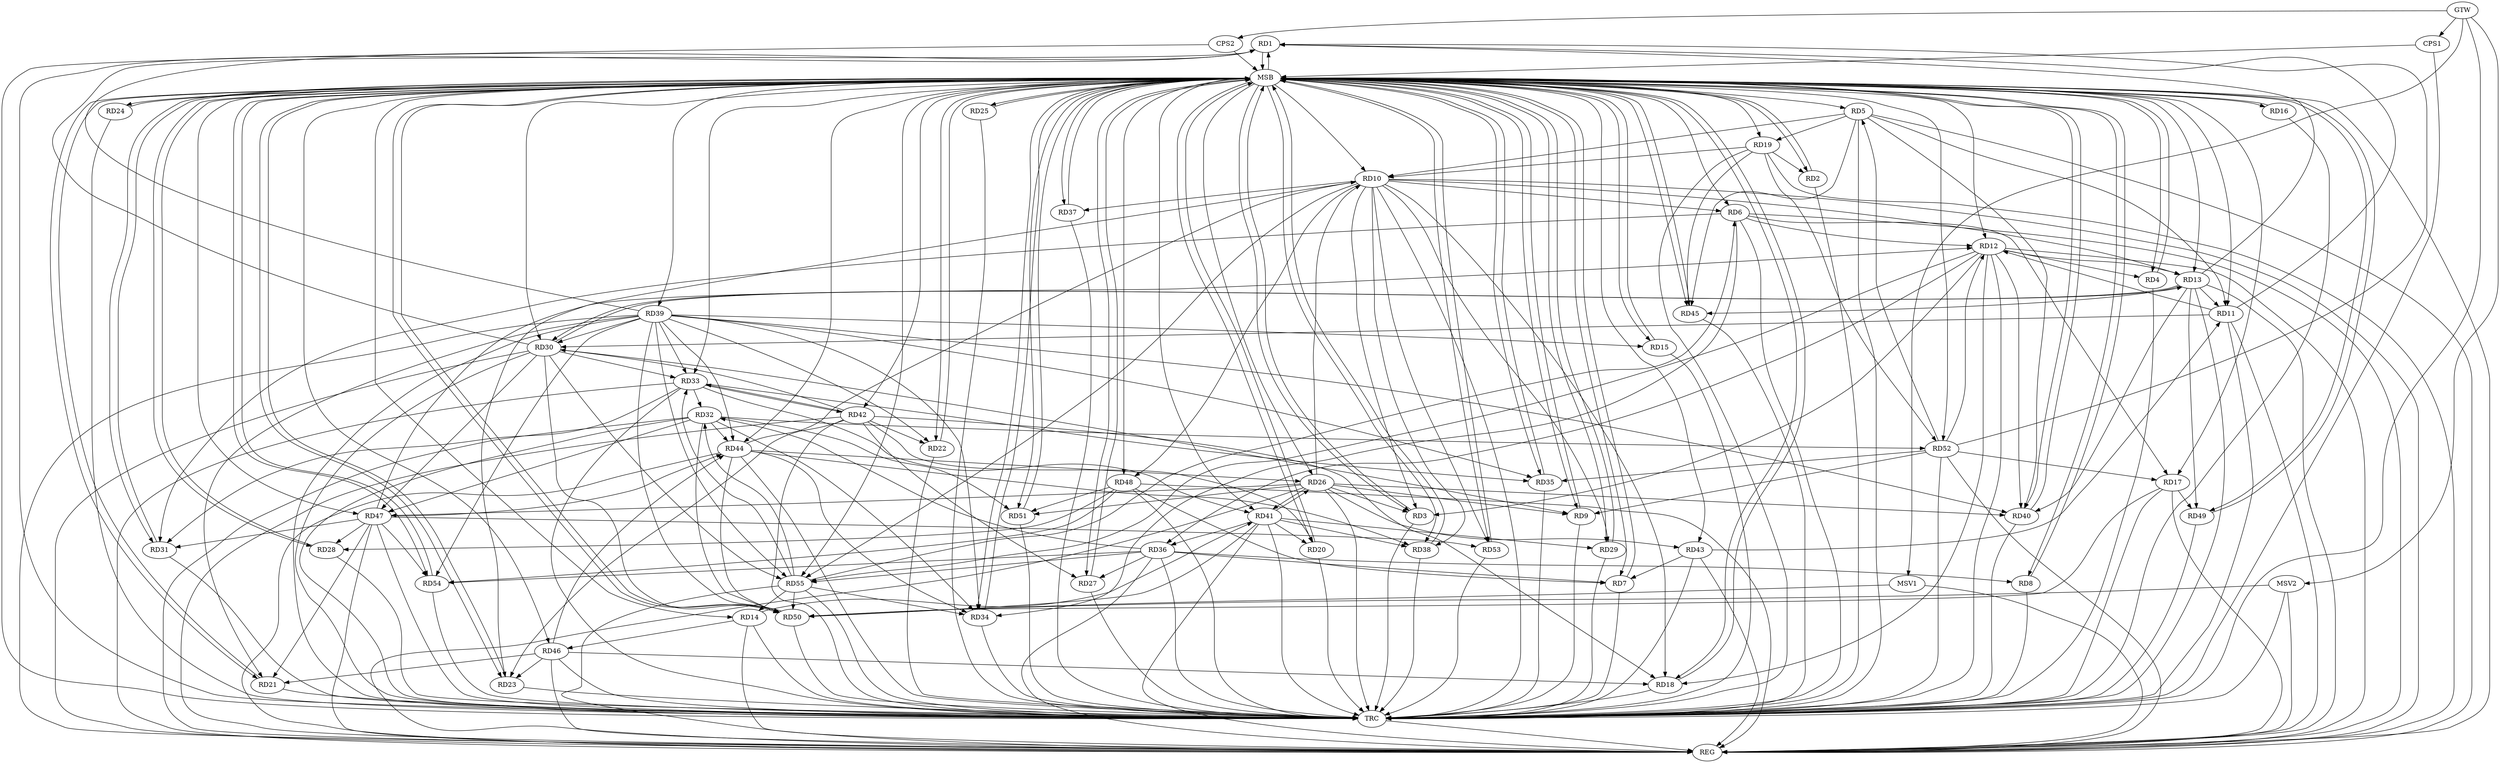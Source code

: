 strict digraph G {
  RD1 [ label="RD1" ];
  RD2 [ label="RD2" ];
  RD3 [ label="RD3" ];
  RD4 [ label="RD4" ];
  RD5 [ label="RD5" ];
  RD6 [ label="RD6" ];
  RD7 [ label="RD7" ];
  RD8 [ label="RD8" ];
  RD9 [ label="RD9" ];
  RD10 [ label="RD10" ];
  RD11 [ label="RD11" ];
  RD12 [ label="RD12" ];
  RD13 [ label="RD13" ];
  RD14 [ label="RD14" ];
  RD15 [ label="RD15" ];
  RD16 [ label="RD16" ];
  RD17 [ label="RD17" ];
  RD18 [ label="RD18" ];
  RD19 [ label="RD19" ];
  RD20 [ label="RD20" ];
  RD21 [ label="RD21" ];
  RD22 [ label="RD22" ];
  RD23 [ label="RD23" ];
  RD24 [ label="RD24" ];
  RD25 [ label="RD25" ];
  RD26 [ label="RD26" ];
  RD27 [ label="RD27" ];
  RD28 [ label="RD28" ];
  RD29 [ label="RD29" ];
  RD30 [ label="RD30" ];
  RD31 [ label="RD31" ];
  RD32 [ label="RD32" ];
  RD33 [ label="RD33" ];
  RD34 [ label="RD34" ];
  RD35 [ label="RD35" ];
  RD36 [ label="RD36" ];
  RD37 [ label="RD37" ];
  RD38 [ label="RD38" ];
  RD39 [ label="RD39" ];
  RD40 [ label="RD40" ];
  RD41 [ label="RD41" ];
  RD42 [ label="RD42" ];
  RD43 [ label="RD43" ];
  RD44 [ label="RD44" ];
  RD45 [ label="RD45" ];
  RD46 [ label="RD46" ];
  RD47 [ label="RD47" ];
  RD48 [ label="RD48" ];
  RD49 [ label="RD49" ];
  RD50 [ label="RD50" ];
  RD51 [ label="RD51" ];
  RD52 [ label="RD52" ];
  RD53 [ label="RD53" ];
  RD54 [ label="RD54" ];
  RD55 [ label="RD55" ];
  CPS1 [ label="CPS1" ];
  CPS2 [ label="CPS2" ];
  GTW [ label="GTW" ];
  REG [ label="REG" ];
  MSB [ label="MSB" ];
  TRC [ label="TRC" ];
  MSV1 [ label="MSV1" ];
  MSV2 [ label="MSV2" ];
  RD11 -> RD1;
  RD13 -> RD1;
  RD30 -> RD1;
  RD39 -> RD1;
  RD52 -> RD1;
  RD19 -> RD2;
  RD10 -> RD3;
  RD12 -> RD3;
  RD26 -> RD3;
  RD12 -> RD4;
  RD5 -> RD10;
  RD5 -> RD11;
  RD5 -> RD19;
  RD5 -> RD40;
  RD5 -> RD45;
  RD52 -> RD5;
  RD10 -> RD6;
  RD6 -> RD12;
  RD6 -> RD17;
  RD6 -> RD31;
  RD6 -> RD34;
  RD55 -> RD6;
  RD36 -> RD7;
  RD43 -> RD7;
  RD48 -> RD7;
  RD36 -> RD8;
  RD26 -> RD9;
  RD30 -> RD9;
  RD52 -> RD9;
  RD10 -> RD13;
  RD10 -> RD18;
  RD19 -> RD10;
  RD10 -> RD23;
  RD26 -> RD10;
  RD10 -> RD29;
  RD10 -> RD37;
  RD10 -> RD38;
  RD44 -> RD10;
  RD10 -> RD48;
  RD10 -> RD53;
  RD10 -> RD55;
  RD11 -> RD12;
  RD13 -> RD11;
  RD11 -> RD30;
  RD43 -> RD11;
  RD12 -> RD13;
  RD12 -> RD18;
  RD12 -> RD36;
  RD12 -> RD40;
  RD47 -> RD12;
  RD52 -> RD12;
  RD12 -> RD55;
  RD13 -> RD30;
  RD30 -> RD13;
  RD13 -> RD40;
  RD13 -> RD45;
  RD13 -> RD49;
  RD14 -> RD41;
  RD14 -> RD46;
  RD55 -> RD14;
  RD39 -> RD15;
  RD17 -> RD49;
  RD17 -> RD50;
  RD52 -> RD17;
  RD42 -> RD18;
  RD46 -> RD18;
  RD19 -> RD45;
  RD19 -> RD52;
  RD41 -> RD20;
  RD42 -> RD20;
  RD39 -> RD21;
  RD46 -> RD21;
  RD47 -> RD21;
  RD39 -> RD22;
  RD42 -> RD22;
  RD42 -> RD23;
  RD46 -> RD23;
  RD26 -> RD40;
  RD26 -> RD41;
  RD41 -> RD26;
  RD26 -> RD43;
  RD44 -> RD26;
  RD26 -> RD47;
  RD26 -> RD51;
  RD36 -> RD27;
  RD42 -> RD27;
  RD47 -> RD28;
  RD48 -> RD28;
  RD41 -> RD29;
  RD30 -> RD33;
  RD39 -> RD30;
  RD42 -> RD30;
  RD30 -> RD47;
  RD30 -> RD50;
  RD30 -> RD55;
  RD33 -> RD31;
  RD47 -> RD31;
  RD33 -> RD32;
  RD32 -> RD34;
  RD36 -> RD32;
  RD32 -> RD44;
  RD32 -> RD47;
  RD32 -> RD50;
  RD32 -> RD51;
  RD32 -> RD52;
  RD55 -> RD32;
  RD33 -> RD35;
  RD39 -> RD33;
  RD33 -> RD41;
  RD33 -> RD42;
  RD42 -> RD33;
  RD55 -> RD33;
  RD39 -> RD34;
  RD44 -> RD34;
  RD55 -> RD34;
  RD39 -> RD35;
  RD52 -> RD35;
  RD41 -> RD36;
  RD36 -> RD54;
  RD36 -> RD55;
  RD41 -> RD38;
  RD44 -> RD38;
  RD39 -> RD40;
  RD39 -> RD44;
  RD39 -> RD50;
  RD39 -> RD54;
  RD39 -> RD55;
  RD41 -> RD50;
  RD46 -> RD44;
  RD47 -> RD44;
  RD44 -> RD50;
  RD47 -> RD53;
  RD47 -> RD54;
  RD48 -> RD51;
  RD48 -> RD54;
  RD55 -> RD50;
  GTW -> CPS1;
  GTW -> CPS2;
  RD5 -> REG;
  RD6 -> REG;
  RD10 -> REG;
  RD11 -> REG;
  RD12 -> REG;
  RD13 -> REG;
  RD14 -> REG;
  RD17 -> REG;
  RD19 -> REG;
  RD26 -> REG;
  RD30 -> REG;
  RD32 -> REG;
  RD33 -> REG;
  RD36 -> REG;
  RD39 -> REG;
  RD41 -> REG;
  RD42 -> REG;
  RD43 -> REG;
  RD44 -> REG;
  RD46 -> REG;
  RD47 -> REG;
  RD48 -> REG;
  RD52 -> REG;
  RD55 -> REG;
  RD1 -> MSB;
  MSB -> RD9;
  MSB -> RD14;
  MSB -> RD17;
  MSB -> RD18;
  MSB -> RD31;
  MSB -> RD40;
  MSB -> RD41;
  MSB -> RD42;
  MSB -> RD51;
  MSB -> REG;
  RD2 -> MSB;
  MSB -> RD6;
  MSB -> RD15;
  MSB -> RD27;
  MSB -> RD50;
  RD3 -> MSB;
  MSB -> RD8;
  MSB -> RD19;
  MSB -> RD34;
  MSB -> RD38;
  MSB -> RD44;
  MSB -> RD47;
  MSB -> RD48;
  MSB -> RD54;
  RD4 -> MSB;
  MSB -> RD23;
  MSB -> RD52;
  MSB -> RD55;
  RD7 -> MSB;
  MSB -> RD12;
  MSB -> RD20;
  MSB -> RD25;
  MSB -> RD26;
  MSB -> RD35;
  MSB -> RD39;
  RD8 -> MSB;
  MSB -> RD5;
  MSB -> RD24;
  MSB -> RD49;
  RD9 -> MSB;
  RD15 -> MSB;
  MSB -> RD10;
  MSB -> RD21;
  MSB -> RD33;
  MSB -> RD43;
  MSB -> RD53;
  RD16 -> MSB;
  RD18 -> MSB;
  MSB -> RD22;
  MSB -> RD45;
  RD20 -> MSB;
  RD21 -> MSB;
  RD22 -> MSB;
  MSB -> RD37;
  RD23 -> MSB;
  MSB -> RD1;
  MSB -> RD29;
  RD24 -> MSB;
  MSB -> RD13;
  MSB -> RD46;
  RD25 -> MSB;
  RD27 -> MSB;
  RD28 -> MSB;
  MSB -> RD2;
  RD29 -> MSB;
  RD31 -> MSB;
  RD34 -> MSB;
  RD35 -> MSB;
  RD37 -> MSB;
  MSB -> RD4;
  RD38 -> MSB;
  MSB -> RD28;
  RD40 -> MSB;
  MSB -> RD7;
  RD45 -> MSB;
  RD49 -> MSB;
  RD50 -> MSB;
  MSB -> RD3;
  MSB -> RD11;
  RD51 -> MSB;
  RD53 -> MSB;
  RD54 -> MSB;
  CPS1 -> MSB;
  MSB -> RD30;
  CPS2 -> MSB;
  MSB -> RD16;
  RD1 -> TRC;
  RD2 -> TRC;
  RD3 -> TRC;
  RD4 -> TRC;
  RD5 -> TRC;
  RD6 -> TRC;
  RD7 -> TRC;
  RD8 -> TRC;
  RD9 -> TRC;
  RD10 -> TRC;
  RD11 -> TRC;
  RD12 -> TRC;
  RD13 -> TRC;
  RD14 -> TRC;
  RD15 -> TRC;
  RD16 -> TRC;
  RD17 -> TRC;
  RD18 -> TRC;
  RD19 -> TRC;
  RD20 -> TRC;
  RD21 -> TRC;
  RD22 -> TRC;
  RD23 -> TRC;
  RD24 -> TRC;
  RD25 -> TRC;
  RD26 -> TRC;
  RD27 -> TRC;
  RD28 -> TRC;
  RD29 -> TRC;
  RD30 -> TRC;
  RD31 -> TRC;
  RD32 -> TRC;
  RD33 -> TRC;
  RD34 -> TRC;
  RD35 -> TRC;
  RD36 -> TRC;
  RD37 -> TRC;
  RD38 -> TRC;
  RD39 -> TRC;
  RD40 -> TRC;
  RD41 -> TRC;
  RD42 -> TRC;
  RD43 -> TRC;
  RD44 -> TRC;
  RD45 -> TRC;
  RD46 -> TRC;
  RD47 -> TRC;
  RD48 -> TRC;
  RD49 -> TRC;
  RD50 -> TRC;
  RD51 -> TRC;
  RD52 -> TRC;
  RD53 -> TRC;
  RD54 -> TRC;
  RD55 -> TRC;
  CPS1 -> TRC;
  CPS2 -> TRC;
  GTW -> TRC;
  TRC -> REG;
  MSV1 -> RD50;
  MSV2 -> RD50;
  GTW -> MSV1;
  MSV1 -> REG;
  GTW -> MSV2;
  MSV2 -> REG;
  MSV2 -> TRC;
}
